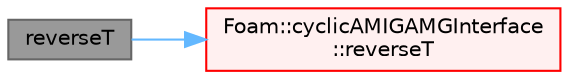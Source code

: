 digraph "reverseT"
{
 // LATEX_PDF_SIZE
  bgcolor="transparent";
  edge [fontname=Helvetica,fontsize=10,labelfontname=Helvetica,labelfontsize=10];
  node [fontname=Helvetica,fontsize=10,shape=box,height=0.2,width=0.4];
  rankdir="LR";
  Node1 [id="Node000001",label="reverseT",height=0.2,width=0.4,color="gray40", fillcolor="grey60", style="filled", fontcolor="black",tooltip=" "];
  Node1 -> Node2 [id="edge1_Node000001_Node000002",color="steelblue1",style="solid",tooltip=" "];
  Node2 [id="Node000002",label="Foam::cyclicAMIGAMGInterface\l::reverseT",height=0.2,width=0.4,color="red", fillcolor="#FFF0F0", style="filled",URL="$classFoam_1_1cyclicAMIGAMGInterface.html#a4a45acfcb1366256a58a5cefe632f635",tooltip=" "];
}
